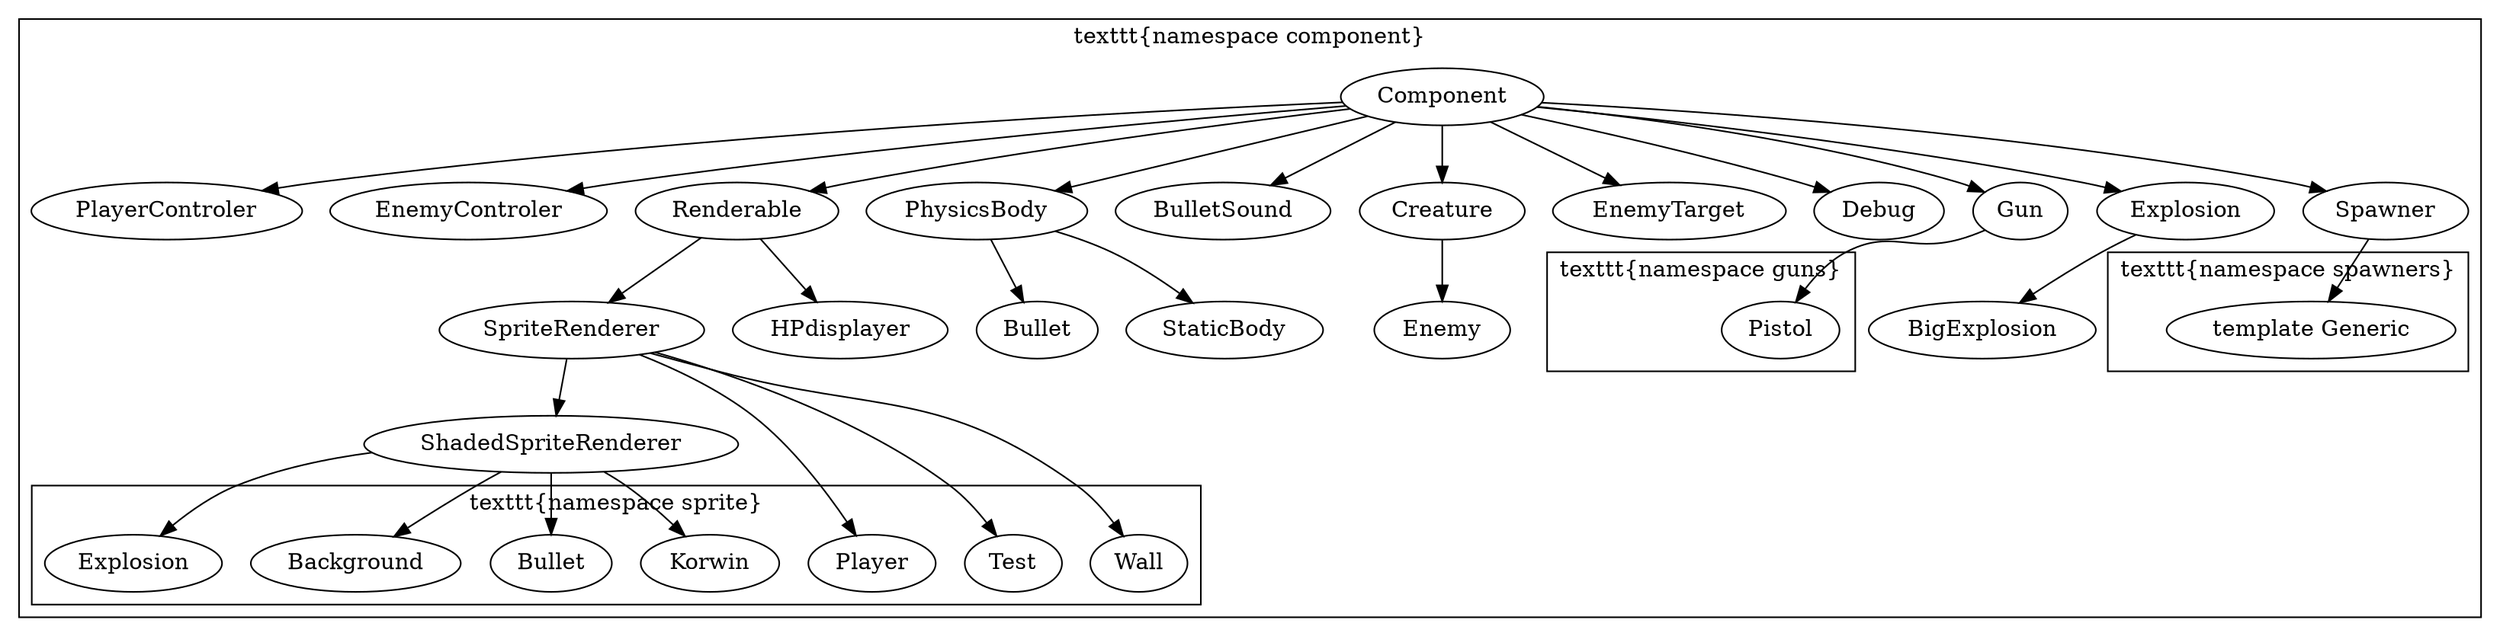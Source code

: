 digraph G {
	subgraph cluster_Component {
		Component;
		PlayerControler;
			Component -> PlayerControler;
		EnemyControler;
			Component -> EnemyControler;
		Renderable;
			Component -> Renderable;
		SpriteRenderer;
			Renderable -> SpriteRenderer;
		ShadedSpriteRenderer;
			SpriteRenderer -> ShadedSpriteRenderer;
		HPdisplayer;
			Renderable -> HPdisplayer;
		PhysicsBody;
			Component -> PhysicsBody;
		Bullet;
			PhysicsBody -> Bullet;
		BulletSound;
			Component -> BulletSound;
		Creature;
			Component -> Creature;
		Enemy;
			Creature -> Enemy;
		EnemyTarget;
			Component -> EnemyTarget;
		Debug;
			Component -> Debug;
		Gun;
			Component -> Gun;
		Explosion;
			Component -> Explosion;
        BigExplosion;
            Explosion -> BigExplosion;
		Spawner;
			Component -> Spawner;
		StaticBody;
			PhysicsBody -> StaticBody;
		label="\texttt{namespace component}";

		subgraph cluster_Sprites {
			Player;
			BulletSprite [label=Bullet];
			Background;
			ExplosionSprite [label=Explosion];
			Test;
			Wall;
			Korwin;
			label="\texttt{namespace sprite}";
		}
		SpriteRenderer -> Wall;
		SpriteRenderer -> Player;
		SpriteRenderer -> Test;

		ShadedSpriteRenderer -> BulletSprite;
		ShadedSpriteRenderer -> Background;
		ShadedSpriteRenderer -> ExplosionSprite;
		ShadedSpriteRenderer -> Korwin;

		subgraph cluster_Guns {
			Pistol;
			label="\texttt{namespace guns}"
		}
		Gun -> Pistol;

		subgraph cluster_Spawners {
			Generic [label="template Generic"];
			label="\texttt{namespace spawners}"
		}
		Spawner -> Generic;

	}

}
